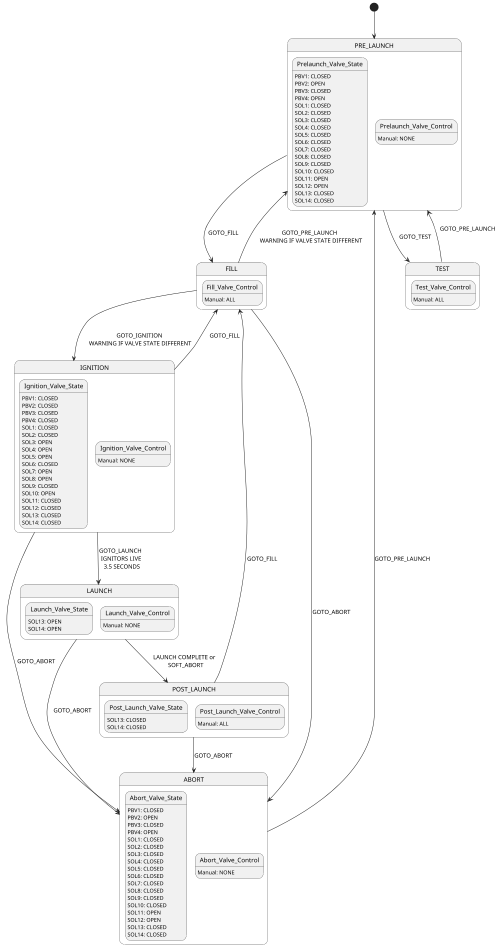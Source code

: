 @startuml stateMachine
scale 500 width
[*] --> PRE_LAUNCH
PRE_LAUNCH --> FILL : GOTO_FILL \n
PRE_LAUNCH --> TEST : GOTO_TEST
FILL --> IGNITION : \n GOTO_IGNITION \n WARNING IF VALVE STATE DIFFERENT
FILL --> ABORT : GOTO_ABORT
FILL --> PRE_LAUNCH : GOTO_PRE_LAUNCH \n WARNING IF VALVE STATE DIFFERENT
IGNITION --> LAUNCH : GOTO_LAUNCH \n IGNITORS LIVE \n 3.5 SECONDS
IGNITION --> ABORT : GOTO_ABORT
IGNITION --> FILL : GOTO_FILL
LAUNCH --> ABORT : GOTO_ABORT
LAUNCH --> POST_LAUNCH : LAUNCH COMPLETE or \n SOFT_ABORT
POST_LAUNCH --> FILL : GOTO_FILL
POST_LAUNCH --> ABORT : GOTO_ABORT
ABORT --> PRE_LAUNCH : GOTO_PRE_LAUNCH
TEST --> PRE_LAUNCH : GOTO_PRE_LAUNCH \n\n
 
state PRE_LAUNCH {
  state Prelaunch_Valve_State: PBV1: CLOSED
  state Prelaunch_Valve_State: PBV2: OPEN
  state Prelaunch_Valve_State: PBV3: CLOSED
  state Prelaunch_Valve_State: PBV4: OPEN
  state Prelaunch_Valve_State: SOL1: CLOSED
  state Prelaunch_Valve_State: SOL2: CLOSED
  state Prelaunch_Valve_State: SOL3: CLOSED
  state Prelaunch_Valve_State: SOL4: CLOSED
  state Prelaunch_Valve_State: SOL5: CLOSED
  state Prelaunch_Valve_State: SOL6: CLOSED
  state Prelaunch_Valve_State: SOL7: CLOSED
  state Prelaunch_Valve_State: SOL8: CLOSED
  state Prelaunch_Valve_State: SOL9: CLOSED
  state Prelaunch_Valve_State: SOL10: CLOSED
  state Prelaunch_Valve_State: SOL11: OPEN
  state Prelaunch_Valve_State: SOL12: OPEN
  state Prelaunch_Valve_State: SOL13: CLOSED
  state Prelaunch_Valve_State: SOL14: CLOSED
 
  state Prelaunch_Valve_Control
  state Prelaunch_Valve_Control: Manual: NONE
}
 
state FILL {
  state Fill_Valve_Control
  state Fill_Valve_Control: Manual: ALL
}
 
state IGNITION {
  state Ignition_Valve_State: PBV1: CLOSED
  state Ignition_Valve_State: PBV2: CLOSED
  state Ignition_Valve_State: PBV3: CLOSED
  state Ignition_Valve_State: PBV4: CLOSED
  state Ignition_Valve_State: SOL1: CLOSED
  state Ignition_Valve_State: SOL2: CLOSED
  state Ignition_Valve_State: SOL3: OPEN
  state Ignition_Valve_State: SOL4: OPEN
  state Ignition_Valve_State: SOL5: OPEN
  state Ignition_Valve_State: SOL6: CLOSED
  state Ignition_Valve_State: SOL7: OPEN
  state Ignition_Valve_State: SOL8: OPEN
  state Ignition_Valve_State: SOL9: CLOSED
  state Ignition_Valve_State: SOL10: OPEN
  state Ignition_Valve_State: SOL11: CLOSED
  state Ignition_Valve_State: SOL12: CLOSED
  state Ignition_Valve_State: SOL13: CLOSED
  state Ignition_Valve_State: SOL14: CLOSED

  state Ignition_Valve_Control
  state Ignition_Valve_Control: Manual: NONE
}
 
state LAUNCH {
  state Launch_Valve_State: SOL13: OPEN
  state Launch_Valve_State: SOL14: OPEN

  state Launch_Valve_Control
  state Launch_Valve_Control: Manual: NONE
}

state POST_LAUNCH {
  state Post_Launch_Valve_State: SOL13: CLOSED
  state Post_Launch_Valve_State: SOL14: CLOSED

  state Post_Launch_Valve_Control
  state Post_Launch_Valve_Control: Manual: ALL
} 
 
state ABORT {
  state Abort_Valve_State: PBV1: CLOSED
  state Abort_Valve_State: PBV2: OPEN
  state Abort_Valve_State: PBV3: CLOSED
  state Abort_Valve_State: PBV4: OPEN
  state Abort_Valve_State: SOL1: CLOSED
  state Abort_Valve_State: SOL2: CLOSED
  state Abort_Valve_State: SOL3: CLOSED
  state Abort_Valve_State: SOL4: CLOSED
  state Abort_Valve_State: SOL5: CLOSED
  state Abort_Valve_State: SOL6: CLOSED
  state Abort_Valve_State: SOL7: CLOSED
  state Abort_Valve_State: SOL8: CLOSED
  state Abort_Valve_State: SOL9: CLOSED
  state Abort_Valve_State: SOL10: CLOSED
  state Abort_Valve_State: SOL11: OPEN
  state Abort_Valve_State: SOL12: OPEN
  state Abort_Valve_State: SOL13: CLOSED
  state Abort_Valve_State: SOL14: CLOSED
 
  state Abort_Valve_Control
  state Abort_Valve_Control: Manual: NONE
}
 
state TEST {
  state Test_Valve_Control
  state Test_Valve_Control: Manual: ALL
}
@enduml